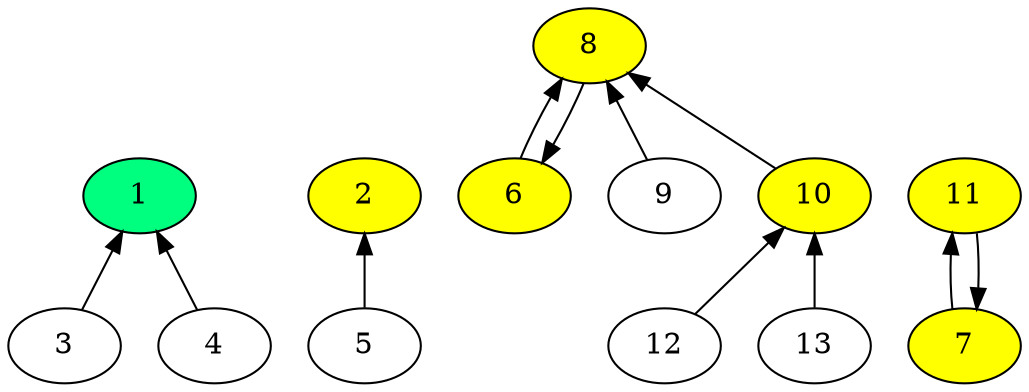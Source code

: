 digraph time_source_tree {
  rankdir="BT";
  "3" -> "1";
  "4" -> "1";
  "5" -> "2";
  "6" -> "8";
  "7" -> "11";
  "8" -> "6";
  "9" -> "8";
  "10" -> "8";
  "11" -> "7";
  "12" -> "10";
  "13" -> "10";
  "1" [fillcolor="yellow" style="filled"];
  "2" [fillcolor="yellow" style="filled"];
  "6" [fillcolor="yellow" style="filled"];
  "7" [fillcolor="yellow" style="filled"];
  "8" [fillcolor="yellow" style="filled"];
  "10" [fillcolor="yellow" style="filled"];
  "11" [fillcolor="yellow" style="filled"];
  "1" [rank="source" fillcolor="#00FF7F" style="filled"];
}
